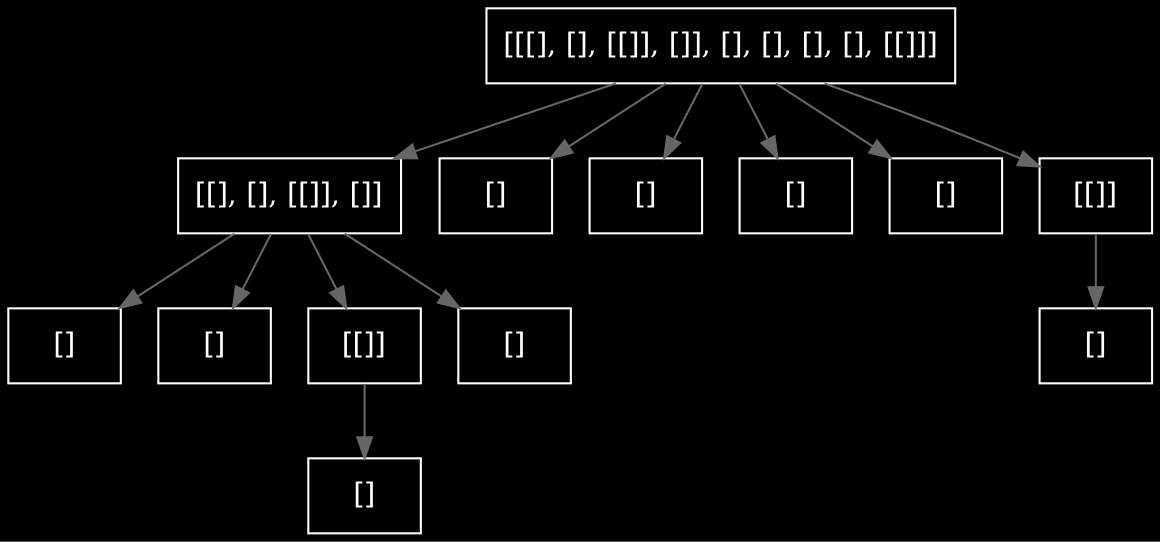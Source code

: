 digraph multinumber {
	graph [bgcolor=black]
	node [fontcolor=white]
	node [color=white]
	node [shape=rect]
	edge [color="#666666"]
	edge [arrowsize=1]
	0 [label="[[[], [], [[]], []], [], [], [], [], [[]]]"]
	0.0 [label="[[], [], [[]], []]"]
	0 -> 0.0
	"0.0.0" [label="[]"]
	0.0 -> "0.0.0"
	"0.0.1" [label="[]"]
	0.0 -> "0.0.1"
	"0.0.2" [label="[[]]"]
	0.0 -> "0.0.2"
	"0.0.2.0" [label="[]"]
	"0.0.2" -> "0.0.2.0"
	"0.0.3" [label="[]"]
	0.0 -> "0.0.3"
	0.1 [label="[]"]
	0 -> 0.1
	0.2 [label="[]"]
	0 -> 0.2
	0.3 [label="[]"]
	0 -> 0.3
	0.4 [label="[]"]
	0 -> 0.4
	0.5 [label="[[]]"]
	0 -> 0.5
	"0.5.0" [label="[]"]
	0.5 -> "0.5.0"
}
